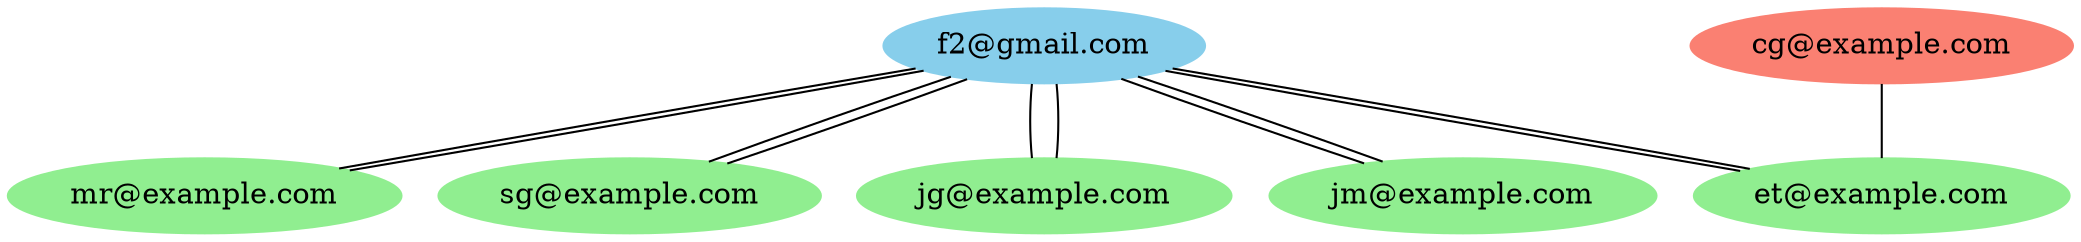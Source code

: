 digraph G {
"f2@gmail.com" [label="f2@gmail.com" color="skyblue", style=filled];
"mr@example.com" [label="mr@example.com" color="lightgreen", style=filled];
"f2@gmail.com" -> "mr@example.com" [dir=none];
"sg@example.com" [label="sg@example.com" color="lightgreen", style=filled];
"f2@gmail.com" -> "sg@example.com" [dir=none];
"jg@example.com" [label="jg@example.com" color="lightgreen", style=filled];
"f2@gmail.com" -> "jg@example.com" [dir=none];
"jm@example.com" [label="jm@example.com" color="lightgreen", style=filled];
"f2@gmail.com" -> "jm@example.com" [dir=none];
"et@example.com" [label="et@example.com" color="lightgreen", style=filled];
"f2@gmail.com" -> "et@example.com" [dir=none];
"cg@example.com" [label="cg@example.com" color="salmon", style=filled];
"f2@gmail.com" -> "mr@example.com"[dir=none];
"f2@gmail.com" -> "sg@example.com"[dir=none];
"f2@gmail.com" -> "jg@example.com"[dir=none];
"f2@gmail.com" -> "jm@example.com"[dir=none];
"et@example.com" -> "f2@gmail.com"[dir=none];
"cg@example.com" -> "et@example.com"[dir=none];
}
